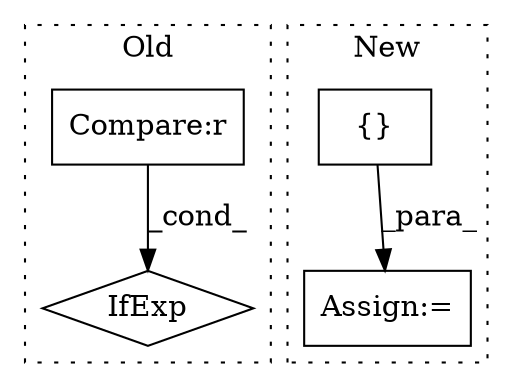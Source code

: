 digraph G {
subgraph cluster0 {
1 [label="IfExp" a="51" s="2099,2137" l="4,6" shape="diamond"];
4 [label="Compare:r" a="40" s="2103" l="18" shape="box"];
label = "Old";
style="dotted";
}
subgraph cluster1 {
2 [label="{}" a="59" s="1355,1355" l="2,1" shape="box"];
3 [label="Assign:=" a="68" s="1352" l="3" shape="box"];
label = "New";
style="dotted";
}
2 -> 3 [label="_para_"];
4 -> 1 [label="_cond_"];
}